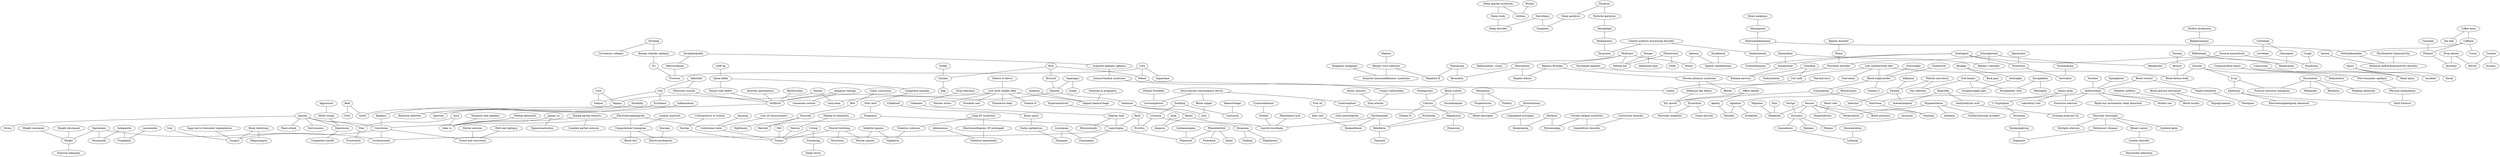 strict graph layer1 {
	graph [name=layer1];
	node [label="\N"];
	260	[label=Narcolepsy,
		level=2,
		src_id=181475,
		weight=0.0012200149736796744];
	112	[label="Sleep disorder",
		level=2,
		src_id=186000,
		weight=0.0016878932877492535];
	260 -- 112	[level=2,
		weight=46.77];
	669	[label=Cataplexy,
		src_id=173217,
		weight=0.00034261009860273657];
	260 -- 669	[level=2,
		weight=135.55];
	363	[label="Cleft lip",
		level=2,
		src_id=173778,
		weight=0.0013908842685491471];
	351	[label="Spina bifida",
		level=2,
		src_id=186194,
		weight=0.0014440641968263886];
	363 -- 351	[level=2,
		weight=179.66];
	38	[label=Migraine,
		level=1,
		src_id=180996,
		weight=0.0035765342894331937];
	18	[label=Headache,
		level=1,
		src_id=177790,
		weight=0.004316019072897726];
	38 -- 18	[level=1,
		weight=94.85];
	203	[label=Osteoporosis,
		level=2,
		src_id=182448,
		weight=0.001407094357279052];
	89	[label=Calcium,
		level=1,
		src_id=1327,
		weight=0.0025703554418925515];
	203 -- 89	[level=2,
		weight=103.4];
	23	[label=Amnesia,
		level=1,
		src_id=170136,
		weight=0.0032202224800775715];
	13	[label="Confusional state",
		level=1,
		src_id=174071,
		weight=0.004795576148027779];
	23 -- 13	[level=1,
		weight=48.69];
	842	[label=Excoriation,
		src_id=176257,
		weight=0.0007960307803577408];
	174	[label=Felbamate,
		level=2,
		src_id=935,
		weight=0.0015978145949125731];
	842 -- 174	[level=2,
		weight=134.72];
	186	[label="Positron emission tomogram",
		level=2,
		src_id=183853,
		weight=0.001538196931038919];
	842 -- 186	[level=1,
		weight=197.71];
	102	[label=Blindness,
		level=1,
		src_id=171894,
		weight=0.0021014641331371584];
	842 -- 102	[level=1,
		weight=104.98];
	319	[label="Thinking abnormal",
		level=2,
		src_id=186910,
		weight=0.0010598761599589996];
	842 -- 319	[level=2,
		weight=402.17];
	138	[label="Brain neoplasm",
		level=2,
		src_id=172610,
		weight=0.0013307858278144291];
	633	[label=Meningioma,
		src_id=180703,
		weight=0.0002375562539241647];
	138 -- 633	[level=2,
		weight=27.02];
	204	[label="Craniocerebral injury",
		level=2,
		src_id=174523,
		weight=0.0013230291168886102];
	629	[label="Post-traumatic epilepsy",
		src_id=183904,
		weight=0.0004700440905604224];
	204 -- 629	[level=1,
		weight=156.92];
	91	[label="Head injury",
		level=2,
		src_id=177785,
		weight=0.0020178790634786978];
	204 -- 91	[level=1,
		weight=55.43];
	779	[label=Ziprasidone,
		src_id=237,
		weight=0.0003034125765568167];
	420	[label=Aripiprazole,
		src_id=1222,
		weight=0.0009066336354947128];
	779 -- 420	[level=1,
		weight=87.06];
	402	[label="Bipolar I disorder",
		src_id=171760,
		weight=0.0007572756002656362];
	779 -- 402	[level=1,
		weight=71.76];
	518	[label=Encephalopathy,
		src_id=175833,
		weight=0.0005885834710045847];
	700	[label="Acquired epileptic aphasia",
		src_id=169669,
		weight=0.0002862854815290295];
	518 -- 700	[level=2,
		weight=57.86];
	856	[label=Metronidazole,
		src_id=902,
		weight=0.0008751522792264458];
	518 -- 856	[level=2,
		weight=84.25];
	85	[label="Coffee bean",
		level=2,
		src_id=8595,
		weight=0.0019982355095135296];
	64	[label=Caffeine,
		level=1,
		src_id=192,
		weight=0.00275726706841078];
	85 -- 64	[level=2,
		weight=185.8];
	116	[label="Tea leaf",
		level=2,
		src_id=8649,
		weight=0.0016596322589310405];
	85 -- 116	[level=2,
		weight=108.23];
	40	[label=Childhood,
		level=1,
		src_id=173551,
		weight=0.0027746102239028063];
	52	[label="Brain injury",
		level=1,
		src_id=172600,
		weight=0.0027270940017095377];
	40 -- 52	[level=1,
		weight=31.74];
	93	[label=Paralysis,
		level=1,
		src_id=182799,
		weight=0.002136857573659852];
	506	[label="Postictal paralysis",
		src_id=183927,
		weight=0.00043870257003546557];
	93 -- 506	[level=1,
		weight=64.88];
	302	[label="Sleep paralysis",
		src_id=186008,
		weight=0.000722893489957089];
	93 -- 302	[level=2,
		weight=46.49];
	51	[label=Cannabis,
		level=1,
		src_id=240914,
		weight=0.0022794046113804004];
	32	[label=Ethanol,
		level=1,
		src_id=884,
		weight=0.0032453115018133446];
	51 -- 32	[level=1,
		weight=80.45];
	555	[label="Physical examination",
		src_id=183464,
		weight=0.0004252791033820755];
	629 -- 555	[level=1,
		weight=78.67];
	709	[label="Long QT syndrome",
		src_id=180115,
		weight=0.00035390152552010416];
	793	[label="Electrocardiogram QT prolonged",
		src_id=175686,
		weight=0.00030521862934746];
	709 -- 793	[level=2,
		weight=103.72];
	458	[label="Tuberous sclerosis",
		src_id=187499,
		weight=0.00041726636960368323];
	709 -- 458	[level=2,
		weight=36.38];
	180	[label="Fish oil",
		level=2,
		src_id=10993,
		weight=0.0015455886205188122];
	626	[label="Aloe vera",
		src_id=239686,
		weight=0.0009462069803619603];
	180 -- 626	[level=2,
		weight=88.0];
	196	[label=Escitalopram,
		level=2,
		src_id=1159,
		weight=0.001026125645408848];
	123	[label=Sertraline,
		level=2,
		src_id=1088,
		weight=0.0016935896679055994];
	196 -- 123	[level=2,
		weight=30.87];
	737	[label=Hemiplegia,
		src_id=177845,
		weight=0.00032466157540505944];
	506 -- 737	[level=1,
		weight=45.23];
	570	[label=Squash,
		level=2,
		src_id=8639,
		weight=0.001393195236056664];
	561	[label=Papaya,
		level=2,
		src_id=8707,
		weight=0.001073547493118453];
	570 -- 561	[level=1,
		weight=245.95];
	623	[label="Lima bean",
		src_id=8610,
		weight=0.0008822386553094803];
	570 -- 623	[level=1,
		weight=354.81];
	448	[label="Ethinyl Estradiol",
		level=2,
		src_id=963,
		weight=0.0015619850407318854];
	574	[label=Levonorgestrel,
		src_id=357,
		weight=0.0008772141505905092];
	448 -- 574	[level=2,
		weight=228.45];
	271	[label=Dextroamphetamine,
		level=2,
		src_id=1510,
		weight=0.0019336082295326944];
	633 -- 271	[level=2,
		weight=52.36];
	125	[label=Influenza,
		level=2,
		src_id=179006,
		weight=0.0014991486875533559];
	43	[label=Pyrexia,
		level=1,
		src_id=184658,
		weight=0.0035548694172793287];
	125 -- 43	[level=2,
		weight=45.97];
	513	[label="Skull fracture",
		src_id=185991,
		weight=0.0005877877022712852];
	555 -- 513	[level=1,
		weight=65.99];
	162	[label=Ibuprofen,
		level=2,
		src_id=1035,
		weight=0.0015941472027541908];
	176	[label="Acetylsalicylic acid",
		level=2,
		src_id=931,
		weight=0.0016336494505343221];
	162 -- 176	[level=1,
		weight=94.01];
	92	[label=Acetaminophen,
		level=1,
		src_id=307,
		weight=0.0027184236601410987];
	162 -- 92	[level=1,
		weight=143.43];
	642	[label="Affect lability",
		src_id=169892,
		weight=0.00023370336869473323];
	413	[label=Apathy,
		src_id=170717,
		weight=0.0004377170159435036];
	642 -- 413	[level=1,
		weight=48.18];
	214	[label="Dry mouth",
		level=2,
		src_id=175420,
		weight=0.0015255293031199565];
	642 -- 214	[level=1,
		weight=47.15];
	54	[label=Aggression,
		level=1,
		src_id=169900,
		weight=0.0025028053425075187];
	75	[label="Mood swings",
		level=1,
		src_id=181119,
		weight=0.0021205549904884467];
	54 -- 75	[level=1,
		weight=41.0];
	528	[label=Hemiparesis,
		src_id=177843,
		weight=0.0007695393237569473];
	737 -- 528	[level=1,
		weight=141.19];
	67	[label=Gabapentin,
		level=1,
		src_id=982,
		weight=0.0025391415689463644];
	58	[label=Zonisamide,
		level=1,
		src_id=895,
		weight=0.0024671024418610973];
	67 -- 58	[level=1,
		weight=42.55];
	132	[label=Pregabalin,
		level=2,
		src_id=221,
		weight=0.0016318484088975026];
	67 -- 132	[level=2,
		weight=65.48];
	252	[label=Acne,
		level=2,
		src_id=169642,
		weight=0.001255167295179107];
	115	[label=Alopecia,
		level=2,
		src_id=170026,
		weight=0.0017358750525625463];
	252 -- 115	[level=2,
		weight=34.29];
	409	[label="Failure to thrive",
		level=2,
		src_id=176539,
		weight=0.0010936630043864256];
	412	[label="Low birth weight baby",
		level=2,
		src_id=180135,
		weight=0.002006563609356826];
	409 -- 412	[level=2,
		weight=228.45];
	609	[label=Dexpanthenol,
		level=2,
		src_id=8294,
		weight=0.0012968047596584064];
	626 -- 609	[level=2,
		weight=382.64];
	83	[label=Hypersensitivity,
		level=1,
		src_id=178510,
		weight=0.002174172476477704];
	264	[label=Urticaria,
		src_id=188054,
		weight=0.000881720072179547];
	83 -- 264	[level=1,
		weight=61.02];
	249	[label=Rice,
		level=2,
		src_id=8633,
		weight=0.0015564585877146137];
	188	[label=Chicken,
		level=2,
		src_id=8592,
		weight=0.0009967526205352521];
	249 -- 188	[level=2,
		weight=59.56];
	429	[label=Broccoli,
		level=2,
		src_id=8584,
		weight=0.0017923599657017194];
	249 -- 429	[level=1,
		weight=83.56];
	208	[label=Wheat,
		level=2,
		src_id=8648,
		weight=0.001959322079159533];
	249 -- 208	[level=1,
		weight=107.14];
	395	[label="Amino acids",
		level=2,
		src_id=8309,
		weight=0.0017604361231652898];
	147	[label="Laboratory test",
		level=2,
		src_id=179654,
		weight=0.001524239623341173];
	395 -- 147	[level=2,
		weight=74.07];
	1257	[label="L-Tryptophan",
		src_id=142,
		weight=0.0002524899266229221];
	395 -- 1257	[level=2,
		weight=61.08];
	516	[label="Excessive exercise",
		level=2,
		src_id=176247,
		weight=0.001734659574307016];
	395 -- 516	[level=2,
		weight=292.38];
	366	[label="Blood cortisol",
		level=2,
		src_id=172060,
		weight=0.0015484848885240917];
	170	[label=Hyperventilation,
		level=2,
		src_id=178550,
		weight=0.0015324604945610798];
	366 -- 170	[level=2,
		weight=137.08];
	502	[label=Acetylcholine,
		level=1,
		src_id=2951,
		weight=0.0020706202184666797];
	366 -- 502	[level=2,
		weight=224.46];
	382	[label=Cholesterol,
		level=2,
		src_id=4273,
		weight=0.0010676641640151737];
	605	[label="Blood triglycerides",
		level=2,
		src_id=172398,
		weight=0.0014987109585209504];
	382 -- 605	[level=2,
		weight=160.94];
	328	[label=Nicotine,
		level=2,
		src_id=175,
		weight=0.0016283016972019016];
	328 -- 502	[level=2,
		weight=321.9];
	139	[label=Wound,
		level=2,
		src_id=188883,
		weight=0.001299476803646042];
	111	[label=Asthma,
		level=2,
		src_id=171037,
		weight=0.001925123254327898];
	139 -- 111	[level=2,
		weight=20.06];
	148	[label="Drug tolerance",
		level=2,
		src_id=175408,
		weight=0.0011067637581648714];
	121	[label=Clobazam,
		level=2,
		src_id=339,
		weight=0.0014529775495601771];
	148 -- 121	[level=2,
		weight=27.08];
	380	[label="Premature baby",
		level=2,
		src_id=184036,
		weight=0.0013052737723992635];
	412 -- 380	[level=2,
		weight=213.29];
	379	[label="Vitamin K",
		level=2,
		src_id=188659,
		weight=0.0014972192048043793];
	412 -- 379	[level=2,
		weight=188.31];
	336	[label="Partner stress",
		level=2,
		src_id=182929,
		weight=0.0011966057777889152];
	412 -- 336	[level=2,
		weight=160.22];
	414	[label="Prenatal care",
		level=2,
		src_id=184050,
		weight=0.001096194953151729];
	412 -- 414	[level=2,
		weight=188.31];
	390	[label="Vaginal haemorrhage",
		level=2,
		src_id=188214,
		weight=0.002040946438611352];
	412 -- 390	[level=2,
		weight=531.72];
	391	[label=Stillbirth,
		level=1,
		src_id=186413,
		weight=0.002194396449608566];
	412 -- 391	[level=2,
		weight=399.04];
	153	[label=Dysphemia,
		level=2,
		src_id=175494,
		weight=0.0011343391130442656];
	371	[label="Speech rehabilitation",
		src_id=186152,
		weight=0.0006098107559906732];
	153 -- 371	[level=2,
		weight=39.75];
	245	[label="Febrile convulsion",
		src_id=176614,
		weight=0.0009070697179333087];
	245 -- 43	[level=2,
		weight=109.81];
	292	[label="Ear infection",
		src_id=175529,
		weight=0.0007942461939181308];
	245 -- 292	[level=2,
		weight=47.89];
	310	[label="Analgesic therapy",
		level=2,
		src_id=170274,
		weight=0.0014035979764374686];
	279	[label="Caesarean section",
		level=2,
		src_id=172875,
		weight=0.0011368359498030761];
	310 -- 279	[level=2,
		weight=63.44];
	310 -- 391	[level=2,
		weight=155.79];
	12	[label=Depression,
		level=1,
		src_id=175023,
		weight=0.0047740022387005344];
	75 -- 12	[level=1,
		weight=45.59];
	210	[label=Drooling,
		src_id=175344,
		weight=0.000885873531678236];
	281	[label="Benign rolandic epilepsy",
		src_id=171412,
		weight=0.0007104668795385683];
	210 -- 281	[level=2,
		weight=30.19];
	198	[label="Circulatory collapse",
		level=2,
		src_id=173757,
		weight=0.0009834367142882961];
	210 -- 198	[level=2,
		weight=26.2];
	160	[label=Quetiapine,
		level=2,
		src_id=1208,
		weight=0.0019519749418229972];
	160 -- 420	[level=1,
		weight=74.9];
	193	[label=Fluoxetine,
		level=2,
		src_id=461,
		weight=0.001430891080901556];
	160 -- 193	[level=2,
		weight=107.14];
	862	[label=Trichotillomania,
		src_id=187413,
		weight=0.00039475832800740633];
	160 -- 862	[level=1,
		weight=107.14];
	354	[label=Risperidone,
		level=2,
		src_id=720,
		weight=0.0011145624344889114];
	160 -- 354	[level=2,
		weight=84.02];
	272	[label=Amphetamine,
		level=2,
		src_id=173,
		weight=0.001870654628393747];
	271 -- 272	[level=1,
		weight=864.22];
	237	[label=Methylphenidate,
		level=2,
		src_id=411,
		weight=0.0013280728081401108];
	271 -- 237	[level=1,
		weight=180.57];
	87	[label=Scar,
		level=2,
		src_id=185551,
		weight=0.0020360014819062887];
	9	[label=Surgery,
		level=1,
		src_id=186589,
		weight=0.004497724510776403];
	87 -- 9	[level=2,
		weight=52.63];
	695	[label=Dyspraxia,
		src_id=175506,
		weight=0.0007144301257186851];
	528 -- 695	[level=1,
		weight=152.63];
	493	[label="Intra-uterine contraceptive device",
		src_id=179325,
		weight=0.0007818801590556453];
	126	[label=Contraception,
		level=1,
		src_id=174350,
		weight=0.002071574534298967];
	493 -- 126	[level=1,
		weight=89.31];
	493 -- 574	[level=2,
		weight=186.57];
	639	[label="Blood copper",
		src_id=172045,
		weight=0.0002598357149332294];
	493 -- 639	[level=1,
		weight=79.3];
	426	[label=Mydriasis,
		src_id=181328,
		weight=0.0009067197423638713];
	308	[label="Balance disorder",
		src_id=171241,
		weight=0.0008481259135974243];
	426 -- 308	[level=2,
		weight=81.11];
	284	[label="Hallucination, visual",
		level=2,
		src_id=177740,
		weight=0.0011924362799619554];
	426 -- 284	[level=2,
		weight=77.6];
	262	[label="Feeling hot",
		level=2,
		src_id=176626,
		weight=0.0010453490913169298];
	426 -- 262	[level=2,
		weight=47.66];
	813	[label=Miosis,
		src_id=181021,
		weight=0.0006326797701962109];
	426 -- 813	[level=2,
		weight=193.99];
	320	[label="Stevens-Johnson syndrome",
		level=2,
		src_id=186406,
		weight=0.001050760979853744];
	308 -- 320	[level=1,
		weight=47.83];
	294	[label="Hepatic failure",
		level=2,
		src_id=177896,
		weight=0.00106568336265179];
	308 -- 294	[level=1,
		weight=47.15];
	120	[label="Congenital anomaly",
		level=2,
		src_id=174082,
		weight=0.0018951184325232129];
	351 -- 120	[level=1,
		weight=74.13];
	397	[label="Neural tube defect",
		level=2,
		src_id=181701,
		weight=0.0016384786753697736];
	351 -- 397	[level=1,
		weight=243.61];
	165	[label=Turkey,
		level=2,
		src_id=8644,
		weight=0.0010265972732715263];
	165 -- 188	[level=2,
		weight=34.7];
	57	[label=Rash,
		level=1,
		src_id=184786,
		weight=0.002888396763725651];
	5	[label=Lamotrigine,
		level=1,
		src_id=542,
		weight=0.005310528773966056];
	57 -- 5	[level=1,
		weight=57.5];
	136	[label=Pruritus,
		level=2,
		src_id=184366,
		weight=0.0017582241326181665];
	57 -- 136	[level=1,
		weight=87.16];
	118	[label=Photopsia,
		level=2,
		src_id=183450,
		weight=0.0016480908515852039];
	170 -- 118	[level=2,
		weight=44.57];
	187	[label=Egg,
		level=2,
		src_id=8599,
		weight=0.0012164689881893867];
	188 -- 187	[level=2,
		weight=79.21];
	399	[label="Lennox-Gastaut syndrome",
		src_id=179861,
		weight=0.0006583314623442305];
	700 -- 399	[level=2,
		weight=78.4];
	135	[label="Blood glucose decreased",
		level=2,
		src_id=172155,
		weight=0.0019966923196236535];
	207	[label="Blood insulin",
		level=2,
		src_id=172218,
		weight=0.001841922891039834];
	135 -- 207	[level=2,
		weight=84.45];
	164	[label=Hypoglycaemia,
		level=2,
		src_id=178590,
		weight=0.0015217301261418953];
	135 -- 164	[level=2,
		weight=106.03];
	432	[label="Oral herpes",
		src_id=182307,
		weight=0.0009270036702875948];
	416	[label="Encephalitis viral",
		src_id=175824,
		weight=0.0006530016482417966];
	432 -- 416	[level=2,
		weight=115.75];
	432 -- 292	[level=2,
		weight=52.78];
	197	[label="Oropharyngeal pain",
		level=2,
		src_id=182375,
		weight=0.0014602588145701248];
	432 -- 197	[level=2,
		weight=39.95];
	557	[label="Central auditory processing disorder",
		src_id=173299,
		weight=0.0008814000868430569];
	557 -- 272	[level=1,
		weight=74.2];
	557 -- 695	[level=1,
		weight=179.89];
	11	[label="Valproic Acid",
		level=1,
		src_id=304,
		weight=0.004478406739664445];
	121 -- 11	[level=2,
		weight=26.02];
	43 -- 92	[level=1,
		weight=47.75];
	95	[label=Infection,
		level=1,
		src_id=178954,
		weight=0.0021127614490078356];
	43 -- 95	[level=1,
		weight=47.89];
	674	[label="Muscular dystrophy",
		level=2,
		src_id=181277,
		weight=0.0011969388297935024];
	243	[label="Cerebral palsy",
		level=2,
		src_id=173392,
		weight=0.0011070190113705684];
	674 -- 243	[level=2,
		weight=116.67];
	313	[label="Breast cancer",
		level=2,
		src_id=172645,
		weight=0.0011007657641005546];
	674 -- 313	[level=2,
		weight=66.83];
	398	[label="Multiple sclerosis",
		level=2,
		src_id=181221,
		weight=0.0010856339338522363];
	674 -- 398	[level=2,
		weight=192.96];
	660	[label="Parkinson's disease",
		src_id=182898,
		weight=0.0007643354375152876];
	674 -- 660	[level=2,
		weight=159.09];
	163	[label="Oral contraception",
		level=2,
		src_id=182298,
		weight=0.0012175079132257802];
	126 -- 163	[level=2,
		weight=141.97];
	152	[label="Blood oestrogen",
		level=2,
		src_id=172274,
		weight=0.0020426610987560032];
	126 -- 152	[level=2,
		weight=92.05];
	72	[label=Haemorrhage,
		level=1,
		src_id=177684,
		weight=0.0025829086186531];
	142	[label=Contusion,
		level=2,
		src_id=174362,
		weight=0.0015243613332174169];
	72 -- 142	[level=1,
		weight=55.34];
	470	[label=Serotonin,
		src_id=7810,
		weight=0.0006900999483051563];
	1257 -- 470	[level=2,
		weight=143.89];
	80	[label="Blood sodium",
		level=1,
		src_id=172362,
		weight=0.00206230307282915];
	80 -- 89	[level=1,
		weight=75.83];
	27	[label=Oxcarbazepine,
		level=1,
		src_id=762,
		weight=0.0032197510238863537];
	80 -- 27	[level=1,
		weight=65.33];
	183	[label=Glucose,
		level=2,
		src_id=8280,
		weight=0.0017590592013095045];
	385	[label="X-ray",
		src_id=188917,
		weight=0.0007776396752599123];
	183 -- 385	[level=1,
		weight=63.44];
	172	[label=Dehydration,
		level=2,
		src_id=174932,
		weight=0.0012898723746822415];
	183 -- 172	[level=2,
		weight=53.1];
	486	[label="Blood ketone body",
		level=2,
		src_id=172233,
		weight=0.00133860713338367];
	183 -- 486	[level=1,
		weight=112.0];
	10	[label=Pain,
		level=1,
		src_id=182630,
		weight=0.0050650049660626315];
	10 -- 18	[level=1,
		weight=64.19];
	229	[label=Myalgia,
		level=2,
		src_id=181289,
		weight=0.0010286353872615858];
	230	[label="Back pain",
		level=2,
		src_id=171211,
		weight=0.0011598217522680119];
	229 -- 230	[level=2,
		weight=32.68];
	278	[label=Arthralgia,
		src_id=170937,
		weight=0.0008662156023729094];
	229 -- 278	[level=2,
		weight=46.75];
	489	[label=Asparagus,
		level=2,
		src_id=8577,
		weight=0.00121177283010128];
	446	[label=Spinach,
		level=2,
		src_id=8638,
		weight=0.00163594856243054];
	489 -- 446	[level=2,
		weight=236.88];
	456	[label=Grape,
		level=2,
		src_id=8603,
		weight=0.0011824231722299865];
	489 -- 456	[level=2,
		weight=158.25];
	364	[label="Influenza like illness",
		src_id=179014,
		weight=0.0006527957892170385];
	320 -- 364	[level=1,
		weight=83.71];
	388	[label=Blister,
		src_id=171902,
		weight=0.0007237479704086628];
	320 -- 388	[level=2,
		weight=68.55];
	200	[label="Bipolar disorder",
		level=2,
		src_id=171758,
		weight=0.0010069606619304556];
	146	[label=Mania,
		level=2,
		src_id=180503,
		weight=0.0015786350160397122];
	200 -- 146	[level=2,
		weight=66.49];
	194	[label=Disorientation,
		level=2,
		src_id=175277,
		weight=0.0010613658163375387];
	173	[label=Lethargy,
		level=2,
		src_id=179887,
		weight=0.0011126278497644434];
	194 -- 173	[level=2,
		weight=30.67];
	221	[label=Corn,
		level=2,
		src_id=8641,
		weight=0.0019845973883589993];
	221 -- 208	[level=2,
		weight=144.12];
	159	[label=Aspartame,
		level=2,
		src_id=159,
		weight=0.0017784695972675175];
	221 -- 159	[level=2,
		weight=86.16];
	586	[label=Fructose,
		src_id=3934,
		weight=0.0007464547343000421];
	221 -- 586	[level=2,
		weight=191.26];
	233	[label=Embolism,
		level=2,
		src_id=175772,
		weight=0.0013509569563714];
	385 -- 233	[level=1,
		weight=179.77];
	385 -- 186	[level=1,
		weight=50.45];
	254	[label=Overweight,
		level=2,
		src_id=182592,
		weight=0.001090744094057431];
	254 -- 605	[level=2,
		weight=65.55];
	223	[label=Adolescence,
		level=2,
		src_id=169841,
		weight=0.000982178886375161];
	296	[label="Subdural haematoma",
		level=2,
		src_id=186514,
		weight=0.001110247075267628];
	223 -- 296	[level=2,
		weight=32.48];
	289	[label=Infertility,
		level=2,
		src_id=178985,
		weight=0.0015624465921691717];
	653	[label=Cod,
		src_id=8995,
		weight=0.000528702187921748];
	289 -- 653	[level=1,
		weight=73.7];
	335	[label="Polycystic ovaries",
		level=2,
		src_id=183761,
		weight=0.0014313435489676698];
	289 -- 335	[level=1,
		weight=133.68];
	314	[label="Abortion spontaneous",
		level=2,
		src_id=169564,
		weight=0.0013990833070885063];
	314 -- 391	[level=2,
		weight=189.1];
	582	[label="Bulimia nervosa",
		src_id=172802,
		weight=0.0008595825463917839];
	420 -- 582	[level=1,
		weight=78.67];
	793 -- 296	[level=2,
		weight=44.15];
	124	[label=Magnesium,
		level=2,
		src_id=1330,
		weight=0.0020143196733853727];
	89 -- 124	[level=1,
		weight=221.48];
	199	[label="Vitamin D",
		level=2,
		src_id=9042,
		weight=0.0014638856434971161];
	89 -- 199	[level=2,
		weight=149.84];
	108	[label="Clonic convulsion",
		level=2,
		src_id=173791,
		weight=0.0015282551059532649];
	140	[label=Bite,
		level=2,
		src_id=171768,
		weight=0.0012281171151503523];
	108 -- 140	[level=2,
		weight=36.44];
	16	[label=Topiramate,
		level=1,
		src_id=264,
		weight=0.004288259169590653];
	16 -- 58	[level=1,
		weight=54.66];
	21	[label=Weight,
		level=1,
		src_id=188818,
		weight=0.0035399802978391083];
	16 -- 21	[level=1,
		weight=86.47];
	3	[label=Levetiracetam,
		level=1,
		src_id=1186,
		weight=0.006278783505619934];
	16 -- 3	[level=1,
		weight=92.43];
	82	[label="Weight increased",
		level=1,
		src_id=188826,
		weight=0.002104481805330702];
	82 -- 21	[level=1,
		weight=133.59];
	79	[label="Folic Acid",
		level=1,
		src_id=150,
		weight=0.0023008819566830035];
	120 -- 79	[level=1,
		weight=110.38];
	389	[label=Nicotinamide,
		level=1,
		src_id=2556,
		weight=0.002524645347829615];
	389 -- 609	[level=2,
		weight=596.89];
	384	[label=Riboflavin,
		level=1,
		src_id=132,
		weight=0.0025560000175595147];
	389 -- 384	[level=1,
		weight=1000.0];
	481	[label="Inositol nicotinate",
		level=2,
		src_id=7903,
		weight=0.0018551024858923537];
	389 -- 481	[level=1,
		weight=438.61];
	242	[label="Conversion disorder",
		level=2,
		src_id=174365,
		weight=0.0010621279143118588];
	941	[label="Somatoform disorder",
		src_id=186112,
		weight=0.0004021252071483172];
	242 -- 941	[level=2,
		weight=38.24];
	154	[label="Unresponsive to stimuli",
		level=2,
		src_id=187678,
		weight=0.0012972733869058175];
	55	[label=Staring,
		level=1,
		src_id=186369,
		weight=0.0025377174498396266];
	154 -- 55	[level=2,
		weight=28.18];
	81	[label="Psychomotor hyperactivity",
		level=1,
		src_id=184442,
		weight=0.002361026502095203];
	74	[label="Attention deficit/hyperactivity disorder",
		level=1,
		src_id=171101,
		weight=0.0024049937243921992];
	81 -- 74	[level=1,
		weight=111.62];
	65	[label="Petit mal epilepsy",
		level=1,
		src_id=183307,
		weight=0.0021162618944178574];
	6	[label="Grand mal convulsion",
		level=1,
		src_id=177516,
		weight=0.0053757387778945705];
	65 -- 6	[level=1,
		weight=59.99];
	26	[label=Nausea,
		level=1,
		src_id=181546,
		weight=0.00424979363482653];
	26 -- 18	[level=1,
		weight=85.24];
	20	[label=Dizziness,
		level=1,
		src_id=175317,
		weight=0.004113392458027239];
	26 -- 20	[level=1,
		weight=104.52];
	71	[label=Hyperhidrosis,
		level=1,
		src_id=178464,
		weight=0.002840380593648203];
	26 -- 71	[level=1,
		weight=47.44];
	44	[label=Paraesthesia,
		level=1,
		src_id=182787,
		weight=0.003216323220555274];
	26 -- 44	[level=1,
		weight=48.31];
	47	[label=Vomiting,
		level=1,
		src_id=188709,
		weight=0.0033500095416846586];
	26 -- 47	[level=1,
		weight=60.95];
	602	[label="Low carbohydrate diet",
		level=2,
		src_id=180136,
		weight=0.001557661281250621];
	602 -- 605	[level=1,
		weight=472.75];
	511	[label="Cow milk",
		level=2,
		src_id=8613,
		weight=0.0015205664758058805];
	602 -- 511	[level=1,
		weight=284.05];
	602 -- 486	[level=1,
		weight=300.38];
	554	[label=Starvation,
		level=2,
		src_id=186370,
		weight=0.0014575751399576978];
	602 -- 554	[level=2,
		weight=386.98];
	64 -- 237	[level=1,
		weight=57.82];
	64 -- 32	[level=1,
		weight=61.89];
	195	[label=Cocoa,
		level=2,
		src_id=8976,
		weight=0.0010037643945370572];
	64 -- 195	[level=2,
		weight=62.32];
	127	[label=Restlessness,
		level=2,
		src_id=185171,
		weight=0.001326976272572898];
	84	[label=Agitation,
		level=1,
		src_id=169902,
		weight=0.0021503742819754704];
	127 -- 84	[level=2,
		weight=41.34];
	272 -- 862	[level=1,
		weight=91.19];
	36	[label="Muscle twitching",
		level=1,
		src_id=181276,
		weight=0.0030672693801141954];
	59	[label="Muscle spasms",
		level=1,
		src_id=181270,
		weight=0.0026212664942540957];
	36 -- 59	[level=1,
		weight=46.91];
	35	[label=Tremor,
		level=1,
		src_id=187373,
		weight=0.0033443064368117574];
	36 -- 35	[level=1,
		weight=52.0];
	105	[label=Myoclonus,
		level=2,
		src_id=181386,
		weight=0.0016280222357514134];
	36 -- 105	[level=2,
		weight=36.35];
	76	[label=Hypoaesthesia,
		level=1,
		src_id=178564,
		weight=0.0025359740670463007];
	78	[label=Asthenia,
		level=1,
		src_id=171034,
		weight=0.0025372146965468765];
	76 -- 78	[level=1,
		weight=49.45];
	76 -- 44	[level=1,
		weight=159.46];
	50	[label="Cerebrovascular accident",
		level=1,
		src_id=173414,
		weight=0.002803651459361603];
	76 -- 50	[level=1,
		weight=41.76];
	299	[label=Cocaine,
		src_id=893,
		weight=0.0007616381017190266];
	482	[label=Heroin,
		src_id=1393,
		weight=0.0005455700278404262];
	299 -- 482	[level=2,
		weight=79.05];
	259	[label=Ecstasy,
		level=2,
		src_id=1395,
		weight=0.001018465663430544];
	299 -- 259	[level=2,
		weight=63.44];
	825	[label=Norepinephrine,
		src_id=358,
		weight=0.00046307443202190117];
	470 -- 825	[level=2,
		weight=126.93];
	129	[label=Vertigo,
		level=2,
		src_id=188478,
		weight=0.0016100486367791765];
	129 -- 20	[level=2,
		weight=41.14];
	11 -- 5	[level=1,
		weight=120.82];
	155	[label=Ethosuximide,
		level=2,
		src_id=580,
		weight=0.0011641382016822693];
	11 -- 155	[level=2,
		weight=32.89];
	273	[label=Cyanocobalamin,
		level=1,
		src_id=108,
		weight=0.0022038882154712504];
	430	[label=Choline,
		level=2,
		src_id=115,
		weight=0.001857336930960849];
	273 -- 430	[level=1,
		weight=542.33];
	182	[label=Potassium,
		level=2,
		src_id=1306,
		weight=0.0013904677874592678];
	124 -- 182	[level=2,
		weight=64.85];
	124 -- 384	[level=1,
		weight=91.78];
	151	[label="Sleep apnoea syndrome",
		level=2,
		src_id=185998,
		weight=0.0014006261632687521];
	169	[label="Sleep study",
		level=2,
		src_id=186011,
		weight=0.0012040434044834065];
	151 -- 169	[level=2,
		weight=154.48];
	151 -- 111	[level=2,
		weight=34.72];
	490	[label=Tic,
		src_id=187074,
		weight=0.000495804492026457];
	281 -- 490	[level=2,
		weight=58.38];
	429 -- 446	[level=1,
		weight=258.32];
	541	[label=Casein,
		level=2,
		src_id=8589,
		weight=0.001459416422611104];
	208 -- 541	[level=1,
		weight=156.56];
	34	[label=Fall,
		level=1,
		src_id=176540,
		weight=0.003137051583845913];
	34 -- 35	[level=1,
		weight=47.12];
	407	[label=Pancreatitis,
		src_id=182725,
		weight=0.0007575877205577011];
	407 -- 294	[level=1,
		weight=95.05];
	467	[label=Bronchitis,
		src_id=172749,
		weight=0.0004191345609365113];
	407 -- 467	[level=1,
		weight=45.23];
	161	[label="Brain lobectomy",
		level=2,
		src_id=172601,
		weight=0.0010959570161272665];
	156	[label=Hippocampus,
		level=2,
		src_id=240385,
		weight=0.001197483694742772];
	161 -- 156	[level=2,
		weight=43.98];
	161 -- 9	[level=2,
		weight=83.51];
	28	[label=Injury,
		level=1,
		src_id=179153,
		weight=0.0035930034336370807];
	28 -- 91	[level=1,
		weight=58.81];
	103	[label=Shock,
		level=2,
		src_id=185826,
		weight=0.0014973012068810877];
	28 -- 103	[level=2,
		weight=19.45];
	56	[label=Accident,
		level=1,
		src_id=169612,
		weight=0.0023442724750939465];
	28 -- 56	[level=1,
		weight=48.41];
	462	[label=Clonidine,
		src_id=562,
		weight=0.0006282196777216102];
	462 -- 511	[level=1,
		weight=58.9];
	462 -- 582	[level=1,
		weight=80.61];
	364 -- 214	[level=1,
		weight=55.15];
	178	[label=Constipation,
		level=2,
		src_id=174340,
		weight=0.0016942798759365801];
	605 -- 178	[level=1,
		weight=63.44];
	263	[label="Vitamin C",
		level=2,
		src_id=118,
		weight=0.0016531292732839685];
	605 -- 263	[level=2,
		weight=118.94];
	22	[label=Pregnancy,
		level=1,
		src_id=184014,
		weight=0.003811458174427524];
	79 -- 22	[level=1,
		weight=161.48];
	60	[label=Disability,
		level=2,
		src_id=175257,
		weight=0.0019393098401453016];
	2	[label=Epilepsy,
		level=1,
		src_id=176107,
		weight=0.013073451190042117];
	60 -- 2	[level=2,
		weight=32.3];
	394	[label=Aphasia,
		src_id=170726,
		weight=0.0005530451014202882];
	394 -- 371	[level=2,
		weight=30.48];
	394 -- 813	[level=2,
		weight=49.99];
	192	[label=Epinephrine,
		level=2,
		src_id=654,
		weight=0.0016510460184980427];
	192 -- 502	[level=2,
		weight=126.93];
	158	[label="Atonic seizures",
		level=2,
		src_id=171063,
		weight=0.0011146692664772942];
	247	[label="Drop attacks",
		src_id=175345,
		weight=0.0007195592156196772];
	158 -- 247	[level=2,
		weight=51.38];
	37	[label=Phenobarbital,
		level=1,
		src_id=1158,
		weight=0.0031578093898088117];
	113	[label=Infant,
		level=2,
		src_id=178934,
		weight=0.0016415009890940126];
	37 -- 113	[level=2,
		weight=34.76];
	157	[label=Primidone,
		level=2,
		src_id=780,
		weight=0.0013715424384480807];
	37 -- 157	[level=2,
		weight=52.86];
	15	[label=Phenytoin,
		level=1,
		src_id=243,
		weight=0.004466456099016855];
	37 -- 15	[level=1,
		weight=78.04];
	345	[label=Dopamine,
		level=2,
		src_id=974,
		weight=0.0010124828500730132];
	825 -- 345	[level=2,
		weight=133.68];
	213	[label="Jamais vu",
		level=2,
		src_id=179465,
		weight=0.0011142122133699552];
	61	[label="Deja vu",
		level=1,
		src_id=174936,
		weight=0.0025717404884164326];
	213 -- 61	[level=2,
		weight=53.84];
	257	[label=Depersonalisation,
		level=2,
		src_id=175018,
		weight=0.0010872483752032533];
	213 -- 257	[level=2,
		weight=82.3];
	110	[label=Autism,
		level=2,
		src_id=171128,
		weight=0.0017560999577258033];
	110 -- 74	[level=2,
		weight=44.37];
	250	[label="Tardive dyskinesia",
		level=2,
		src_id=186723,
		weight=0.0009770290198129641];
	621	[label=Blepharospasm,
		src_id=171891,
		weight=0.0006832397290614372];
	250 -- 621	[level=2,
		weight=76.22];
	808	[label=Reflexology,
		src_id=184940,
		weight=0.0003747879462266596];
	621 -- 808	[level=2,
		weight=84.25];
	119	[label=Malaise,
		level=2,
		src_id=180380,
		weight=0.0015345007375491622];
	466	[label="Herpes virus infection",
		level=2,
		src_id=178111,
		weight=0.0009918866236741293];
	119 -- 466	[level=2,
		weight=46.95];
	167	[label=Concussion,
		level=2,
		src_id=174060,
		weight=0.001134351639239709];
	167 -- 91	[level=2,
		weight=44.25];
	305	[label=Pneumonia,
		src_id=183685,
		weight=0.0006617889534972553];
	305 -- 467	[level=1,
		weight=92.31];
	767	[label="Hepatitis B",
		src_id=177942,
		weight=0.0006347031642414839];
	305 -- 767	[level=1,
		weight=45.23];
	88	[label="Neoplasm malignant",
		level=1,
		src_id=181636,
		weight=0.0020648433332677834];
	258	[label="Acquired immunodeficiency syndrome",
		src_id=169676,
		weight=0.00093736396413934];
	88 -- 258	[level=1,
		weight=48.9];
	370	[label="Vomiting in pregnancy",
		level=2,
		src_id=188710,
		weight=0.001287064648404545];
	370 -- 390	[level=2,
		weight=207.39];
	205	[label=Hysterectomy,
		level=2,
		src_id=178681,
		weight=0.0012588873929955308];
	543	[label="Conjugated estrogens",
		src_id=277,
		weight=0.0007383008591053057];
	205 -- 543	[level=2,
		weight=55.43];
	205 -- 152	[level=2,
		weight=70.64];
	325	[label=Beef,
		level=2,
		src_id=8582,
		weight=0.0012021228106547572];
	455	[label=Pork,
		level=2,
		src_id=8631,
		weight=0.0010349805915776996];
	325 -- 455	[level=2,
		weight=137.08];
	425	[label=Garlic,
		level=2,
		src_id=8602,
		weight=0.0011905041886942041];
	325 -- 425	[level=2,
		weight=89.45];
	106	[label="Heart rate",
		level=2,
		src_id=177799,
		weight=0.0018882754251329232];
	66	[label="Blood pressure",
		level=1,
		src_id=172305,
		weight=0.002695630858455117];
	106 -- 66	[level=1,
		weight=60.51];
	106 -- 71	[level=1,
		weight=43.39];
	445	[label=Tuna,
		src_id=8643,
		weight=0.0007673275646390939];
	445 -- 561	[level=1,
		weight=73.37];
	702	[label=Salmon,
		src_id=8996,
		weight=0.0006058833262269316];
	445 -- 702	[level=1,
		weight=145.74];
	114	[label=Menopause,
		level=2,
		src_id=180770,
		weight=0.0017488500252292446];
	133	[label=Puberty,
		level=2,
		src_id=184462,
		weight=0.001268021697009351];
	114 -- 133	[level=2,
		weight=29.76];
	211	[label=Progesterone,
		level=2,
		src_id=385,
		weight=0.0016557149881239264];
	114 -- 211	[level=2,
		weight=76.99];
	818	[label="Chronic fatigue syndrome",
		src_id=173696,
		weight=0.000503859091235046];
	818 -- 941	[level=2,
		weight=152.63];
	251	[label=Fibromyalgia,
		level=2,
		src_id=176701,
		weight=0.001062629142712429];
	818 -- 251	[level=2,
		weight=118.94];
	100	[label=Swelling,
		level=1,
		src_id=186614,
		weight=0.0022015568339199296];
	100 -- 264	[level=1,
		weight=47.36];
	100 -- 142	[level=1,
		weight=35.83];
	7	[label=Anxiety,
		level=1,
		src_id=170661,
		weight=0.005281086369615552];
	48	[label="Panic attack",
		level=1,
		src_id=182745,
		weight=0.0029367948521834848];
	7 -- 48	[level=1,
		weight=68.7];
	29	[label=Nervousness,
		level=1,
		src_id=181699,
		weight=0.003181584306795897];
	7 -- 29	[level=1,
		weight=39.88];
	8	[label=Stress,
		level=1,
		src_id=186464,
		weight=0.00466517844975504];
	7 -- 8	[level=1,
		weight=100.25];
	17	[label=Fear,
		level=1,
		src_id=176601,
		weight=0.003959111273830587];
	7 -- 17	[level=1,
		weight=72.45];
	1	[label=Convulsion,
		level=1,
		src_id=174366,
		weight=0.024698720508738226];
	7 -- 1	[level=1,
		weight=75.71];
	7 -- 12	[level=1,
		weight=108.88];
	171	[label=Encephalitis,
		level=2,
		src_id=175799,
		weight=0.001301382645504662];
	171 -- 416	[level=2,
		weight=38.68];
	177	[label=Meningitis,
		level=2,
		src_id=180708,
		weight=0.0013822056647606398];
	171 -- 177	[level=2,
		weight=84.17];
	2 -- 1	[level=1,
		weight=333.89];
	397 -- 391	[level=1,
		weight=281.97];
	237 -- 74	[level=1,
		weight=113.03];
	178 -- 214	[level=1,
		weight=63.75];
	137	[label=Diarrhoea,
		level=1,
		src_id=175200,
		weight=0.0021685250349787596];
	178 -- 137	[level=1,
		weight=63.65];
	293	[label="Pantothenic acid",
		level=1,
		src_id=1701,
		weight=0.0021787448111843847];
	293 -- 481	[level=1,
		weight=549.21];
	283	[label="Rapid eye movements sleep abnormal",
		level=2,
		src_id=184785,
		weight=0.001549529561981386];
	502 -- 283	[level=2,
		weight=187.73];
	502 -- 516	[level=1,
		weight=480.36];
	502 -- 137	[level=1,
		weight=81.69];
	468	[label="Alcohol use",
		level=2,
		src_id=169962,
		weight=0.001545357695396119];
	502 -- 468	[level=2,
		weight=374.47];
	502 -- 207	[level=1,
		weight=157.97];
	94	[label="Status epilepticus",
		level=2,
		src_id=186374,
		weight=0.0018945106319535943];
	52 -- 94	[level=1,
		weight=45.08];
	466 -- 767	[level=1,
		weight=64.69];
	466 -- 258	[level=1,
		weight=236.88];
	453	[label=Erythema,
		src_id=176163,
		weight=0.0006687751883263398];
	653 -- 453	[level=2,
		weight=148.42];
	653 -- 702	[level=1,
		weight=75.05];
	216	[label=Divorced,
		src_id=175315,
		weight=0.0008780806353478486];
	140 -- 216	[level=2,
		weight=42.32];
	69	[label=Irritability,
		level=1,
		src_id=179437,
		weight=0.0022445115600343624];
	84 -- 69	[level=1,
		weight=32.62];
	362	[label=Hostility,
		src_id=178312,
		weight=0.0006169733488112357];
	84 -- 362	[level=1,
		weight=37.16];
	25	[label=Aura,
		level=1,
		src_id=171120,
		weight=0.003459358410520682];
	25 -- 17	[level=1,
		weight=66.63];
	25 -- 61	[level=1,
		weight=72.75];
	101	[label=Alprazolam,
		level=2,
		src_id=393,
		weight=0.00204176531876439];
	101 -- 193	[level=2,
		weight=59.4];
	332	[label=Fasting,
		level=2,
		src_id=176590,
		weight=0.0013057758683467243];
	360	[label=Ketosis,
		level=2,
		src_id=179595,
		weight=0.0014608997697549567];
	332 -- 360	[level=2,
		weight=165.14];
	22 -- 5	[level=1,
		weight=89.36];
	62	[label=Married,
		level=2,
		src_id=180527,
		weight=0.00200419587388437];
	22 -- 62	[level=1,
		weight=40.32];
	542	[label=Warfarin,
		src_id=668,
		weight=0.0004670658385348874];
	542 -- 251	[level=2,
		weight=42.79];
	703	[label=Desipramine,
		src_id=1135,
		weight=0.00047941659942876935];
	542 -- 703	[level=2,
		weight=118.94];
	561 -- 425	[level=2,
		weight=109.87];
	68	[label=Lorazepam,
		level=1,
		src_id=177,
		weight=0.0023843446312761894];
	53	[label=Clonazepam,
		level=1,
		src_id=1052,
		weight=0.0024998893940091837];
	68 -- 53	[level=1,
		weight=47.22];
	117	[label=Diazepam,
		level=2,
		src_id=815,
		weight=0.0017444790882722256];
	68 -- 117	[level=1,
		weight=64.04];
	169 -- 112	[level=2,
		weight=52.7];
	39	[label="Temporal lobe epilepsy",
		level=1,
		src_id=186743,
		weight=0.002923239823548698];
	39 -- 61	[level=1,
		weight=56.18];
	24	[label="Loss of consciousness",
		level=1,
		src_id=180127,
		weight=0.0037613193014656224];
	24 -- 13	[level=1,
		weight=68.66];
	149	[label=Cough,
		level=2,
		src_id=174493,
		weight=0.0013772556900809576];
	715	[label=Dysphonia,
		src_id=175495,
		weight=0.0002621627097174205];
	149 -- 715	[level=2,
		weight=28.62];
	144	[label=Pyridoxine,
		level=1,
		src_id=156,
		weight=0.0022033477400478893];
	144 -- 384	[level=1,
		weight=343.79];
	376	[label="Cardiac disorder",
		src_id=173028,
		weight=0.0006781264749647696];
	313 -- 376	[level=2,
		weight=59.0];
	212	[label=Dysarthria,
		src_id=175469,
		weight=0.0009176491661969982];
	128	[label="Vision blurred",
		level=2,
		src_id=188580,
		weight=0.0015824141407276898];
	212 -- 128	[level=2,
		weight=30.63];
	344	[label="Muscular weakness",
		src_id=181279,
		weight=0.000545255064723717];
	212 -- 344	[level=2,
		weight=32.22];
	507	[label="General anaesthesia",
		src_id=177267,
		weight=0.0005306544924089144];
	507 -- 715	[level=2,
		weight=61.08];
	504	[label=Haloperidol,
		src_id=491,
		weight=0.0004115576614527321];
	507 -- 504	[level=2,
		weight=121.62];
	600	[label="Corpus Callosotomy",
		src_id=239676,
		weight=0.0002412517709990304];
	399 -- 600	[level=2,
		weight=24.59];
	430 -- 481	[level=1,
		weight=861.13];
	543 -- 703	[level=2,
		weight=185.6];
	41	[label="Simple partial seizures",
		level=1,
		src_id=185880,
		weight=0.0027535627408207834];
	33	[label="Complex partial seizures",
		level=1,
		src_id=174011,
		weight=0.0030330046747873017];
	41 -- 33	[level=1,
		weight=74.26];
	41 -- 61	[level=1,
		weight=63.31];
	189	[label=Anaemia,
		level=2,
		src_id=170190,
		weight=0.0013695376652175543];
	189 -- 390	[level=2,
		weight=68.93];
	524	[label=Carbidopa,
		level=2,
		src_id=181,
		weight=0.001311132469300461];
	503	[label=Levodopa,
		level=2,
		src_id=1219,
		weight=0.0011839874241331674];
	524 -- 503	[level=2,
		weight=438.06];
	439	[label=Olanzapine,
		level=2,
		src_id=324,
		weight=0.0011320816524633373];
	524 -- 439	[level=2,
		weight=245.95];
	134	[label="Electroencephalogram abnormal",
		level=2,
		src_id=175721,
		weight=0.0013074063612638688];
	233 -- 134	[level=2,
		weight=47.02];
	233 -- 513	[level=1,
		weight=52.15];
	42	[label=Crying,
		level=1,
		src_id=174575,
		weight=0.0028911876367234235];
	42 -- 35	[level=1,
		weight=45.41];
	97	[label=Screaming,
		level=2,
		src_id=185624,
		weight=0.0018020866721664974];
	42 -- 97	[level=2,
		weight=57.8];
	31	[label=Somnolence,
		level=1,
		src_id=186129,
		weight=0.003362532280898387];
	20 -- 31	[level=1,
		weight=55.34];
	30	[label=Fatigue,
		level=1,
		src_id=176597,
		weight=0.0036182884051413314];
	20 -- 30	[level=1,
		weight=49.45];
	150	[label=Diplopia,
		level=2,
		src_id=175251,
		weight=0.0012769276632971574];
	20 -- 150	[level=2,
		weight=36.2];
	360 -- 486	[level=2,
		weight=187.47];
	143	[label="Thermal burn",
		level=2,
		src_id=186899,
		weight=0.0012541434744257726];
	143 -- 388	[level=2,
		weight=20.92];
	94 -- 117	[level=1,
		weight=51.73];
	14	[label=Carbamazepine,
		level=1,
		src_id=551,
		weight=0.004231506816409165];
	14 -- 15	[level=1,
		weight=81.22];
	303	[label="Drug abuser",
		src_id=175348,
		weight=0.0005722697867807437];
	303 -- 482	[level=2,
		weight=58.77];
	268	[label=Alcoholic,
		src_id=169964,
		weight=0.0007446593939621272];
	303 -- 268	[level=2,
		weight=79.47];
	315	[label=Vigabatrin,
		src_id=1064,
		weight=0.0009484039201600412];
	458 -- 315	[level=2,
		weight=49.99];
	302 -- 669	[level=2,
		weight=68.93];
	104	[label="Psychotic disorder",
		level=1,
		src_id=184453,
		weight=0.0021318852567976517];
	146 -- 104	[level=2,
		weight=50.79];
	168	[label="Myocardial infarction",
		level=2,
		src_id=181366,
		weight=0.0011905924795600027];
	376 -- 168	[level=2,
		weight=38.51];
	73	[label=Nightmare,
		level=1,
		src_id=181828,
		weight=0.0021326262947806308];
	216 -- 73	[level=1,
		weight=34.68];
	216 -- 62	[level=1,
		weight=42.19];
	4	[label=Electroencephalogram,
		level=1,
		src_id=175720,
		weight=0.0064984604445425965];
	4 -- 1	[level=1,
		weight=147.32];
	4 -- 13	[level=1,
		weight=81.5];
	49	[label="Computerised tomogram",
		level=1,
		src_id=174039,
		weight=0.0029940053177553373];
	4 -- 49	[level=1,
		weight=73.05];
	99	[label="Weight decreased",
		level=2,
		src_id=188823,
		weight=0.001769776176976321];
	99 -- 21	[level=2,
		weight=115.78];
	96	[label="Feeling of relaxation",
		level=2,
		src_id=176630,
		weight=0.0017289982739657575];
	122	[label=Tension,
		level=2,
		src_id=186772,
		weight=0.0014315994570725608];
	96 -- 122	[level=2,
		weight=28.67];
	217	[label="Decreased appetite",
		level=2,
		src_id=174910,
		weight=0.0010986870565828778];
	217 -- 582	[level=2,
		weight=53.2];
	141	[label=Dyspnoea,
		level=2,
		src_id=175501,
		weight=0.0015154360688263493];
	264 -- 141	[level=2,
		weight=33.52];
	264 -- 136	[level=1,
		weight=51.42];
	209	[label=Inflammation,
		level=2,
		src_id=178993,
		weight=0.001456869583576491];
	640	[label="Bacterial infection",
		src_id=171220,
		weight=0.0002795551469102214];
	209 -- 640	[level=2,
		weight=44.62];
	446 -- 623	[level=1,
		weight=250.75];
	369	[label=Selenium,
		level=2,
		src_id=9080,
		weight=0.0010928369402473368];
	446 -- 369	[level=1,
		weight=85.24];
	31 -- 173	[level=2,
		weight=26.78];
	193 -- 123	[level=2,
		weight=43.55];
	488	[label="Evening primrose oil",
		level=2,
		src_id=9213,
		weight=0.0018177937697690378];
	176 -- 488	[level=1,
		weight=122.8];
	511 -- 541	[level=1,
		weight=354.81];
	356	[label=Thiamine,
		level=1,
		src_id=144,
		weight=0.002552074374682406];
	384 -- 356	[level=1,
		weight=984.77];
	179	[label=Choking,
		level=2,
		src_id=173576,
		weight=0.0010609444332079837];
	141 -- 179	[level=2,
		weight=23.93];
	181	[label=Palpitations,
		level=2,
		src_id=182661,
		weight=0.001222010191961928];
	141 -- 181	[level=2,
		weight=36.2];
	98	[label="Feeling abnormal",
		level=2,
		src_id=176622,
		weight=0.0017556300290790523];
	98 -- 61	[level=2,
		weight=36.16];
	191	[label="Infantile spasms",
		level=2,
		src_id=178941,
		weight=0.0011841114169537951];
	191 -- 59	[level=2,
		weight=53.14];
	191 -- 315	[level=2,
		weight=127.3];
	256	[label=Hunger,
		src_id=178358,
		weight=0.0006881115311283667];
	201	[label="Abdominal pain",
		level=2,
		src_id=169503,
		weight=0.0012781243308224955];
	256 -- 201	[level=2,
		weight=35.24];
	256 -- 262	[level=2,
		weight=34.38];
	45	[label="Exercise adequate",
		level=1,
		src_id=176259,
		weight=0.0023276746616771628];
	21 -- 45	[level=1,
		weight=54.85];
	219	[label=Schizophrenia,
		level=2,
		src_id=185574,
		weight=0.001238062316115153];
	219 -- 104	[level=1,
		weight=54.72];
	219 -- 402	[level=1,
		weight=46.86];
	219 -- 504	[level=2,
		weight=30.28];
	5 -- 3	[level=1,
		weight=159.17];
	5 -- 53	[level=1,
		weight=44.03];
	5 -- 15	[level=1,
		weight=96.5];
	109	[label=Frustration,
		level=2,
		src_id=176931,
		weight=0.0013495951816751878];
	17 -- 109	[level=2,
		weight=21.12];
	32 -- 268	[level=2,
		weight=47.03];
	90	[label=Syncope,
		level=1,
		src_id=186636,
		weight=0.0020919799809238477];
	130	[label=Electrocardiogram,
		level=2,
		src_id=175655,
		weight=0.0017201342793322946];
	90 -- 130	[level=1,
		weight=46.01];
	1 -- 3	[level=1,
		weight=145.77];
	1 -- 6	[level=1,
		weight=122.06];
	1 -- 9	[level=1,
		weight=88.66];
	516 -- 488	[level=1,
		weight=402.63];
	13 -- 35	[level=1,
		weight=49.59];
	55 -- 35	[level=1,
		weight=40.41];
	367	[label=Barbiturates,
		level=2,
		src_id=171262,
		weight=0.0015702458568383538];
	367 -- 391	[level=2,
		weight=281.97];
	70	[label=Insomnia,
		level=1,
		src_id=179162,
		weight=0.0023852410631291965];
	70 -- 30	[level=1,
		weight=30.82];
	122 -- 35	[level=2,
		weight=24.89];
	405	[label=Biotin,
		level=2,
		src_id=114,
		weight=0.0015710806751715119];
	369 -- 405	[level=1,
		weight=145.41];
	311	[label=Zinc,
		level=2,
		src_id=1526,
		weight=0.0011279096779673163];
	369 -- 311	[level=1,
		weight=234.71];
	639 -- 311	[level=1,
		weight=55.9];
	856 -- 586	[level=2,
		weight=147.41];
	453 -- 640	[level=2,
		weight=80.61];
	485	[label=Piloerection,
		src_id=183488,
		weight=0.0002801204462190022];
	485 -- 262	[level=2,
		weight=28.69];
	145	[label=Chills,
		level=2,
		src_id=173556,
		weight=0.0012366272364831275];
	485 -- 145	[level=2,
		weight=25.52];
	46	[label=Hallucination,
		level=1,
		src_id=177734,
		weight=0.003043318802098554];
	104 -- 46	[level=1,
		weight=54.97];
	490 -- 586	[level=2,
		weight=88.0];
	19	[label="Partial seizures",
		level=1,
		src_id=182927,
		weight=0.0034666694801409096];
	19 -- 6	[level=1,
		weight=69.43];
	405 -- 481	[level=1,
		weight=431.07];
	405 -- 115	[level=2,
		weight=66.97];
	335 -- 391	[level=1,
		weight=143.89];
	413 -- 362	[level=1,
		weight=39.25];
	175	[label="Lumbar puncture",
		level=2,
		src_id=180161,
		weight=0.0012165410214890894];
	175 -- 49	[level=2,
		weight=39.76];
	214 -- 344	[level=2,
		weight=40.31];
	137 -- 47	[level=1,
		weight=58.45];
	600 -- 247	[level=2,
		weight=25.01];
	660 -- 345	[level=2,
		weight=47.15];
	278 -- 197	[level=2,
		weight=41.82];
	131	[label="Blood test",
		level=2,
		src_id=172370,
		weight=0.0012862571532071617];
	49 -- 131	[level=2,
		weight=23.13];
	49 -- 130	[level=1,
		weight=56.55];
	77	[label="Diabetes mellitus",
		level=1,
		src_id=175126,
		weight=0.002252593678909309];
	77 -- 207	[level=1,
		weight=86.5];
	190	[label=Injection,
		level=2,
		src_id=179084,
		weight=0.0013062498944272274];
	391 -- 190	[level=2,
		weight=56.87];
	808 -- 354	[level=2,
		weight=76.82];
	63	[label="Vagal nerve stimulator implantation",
		level=2,
		src_id=188187,
		weight=0.0020592398367729535];
	63 -- 9	[level=2,
		weight=92.26];
	218	[label="Sleep terror",
		level=2,
		src_id=186015,
		weight=0.0010097675548916293];
	97 -- 218	[level=2,
		weight=57.59];
	211 -- 152	[level=2,
		weight=257.77];
	86	[label=Lacosamide,
		level=2,
		src_id=5491,
		weight=0.0020411076513673692];
	86 -- 132	[level=2,
		weight=44.65];
	439 -- 354	[level=2,
		weight=170.21];
	107	[label="Completed suicide",
		level=2,
		src_id=174010,
		weight=0.0016397605281062446];
	12 -- 107	[level=2,
		weight=45.98];
}
